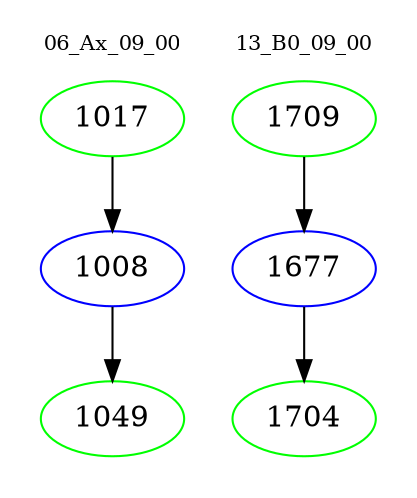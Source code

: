 digraph{
subgraph cluster_0 {
color = white
label = "06_Ax_09_00";
fontsize=10;
T0_1017 [label="1017", color="green"]
T0_1017 -> T0_1008 [color="black"]
T0_1008 [label="1008", color="blue"]
T0_1008 -> T0_1049 [color="black"]
T0_1049 [label="1049", color="green"]
}
subgraph cluster_1 {
color = white
label = "13_B0_09_00";
fontsize=10;
T1_1709 [label="1709", color="green"]
T1_1709 -> T1_1677 [color="black"]
T1_1677 [label="1677", color="blue"]
T1_1677 -> T1_1704 [color="black"]
T1_1704 [label="1704", color="green"]
}
}
